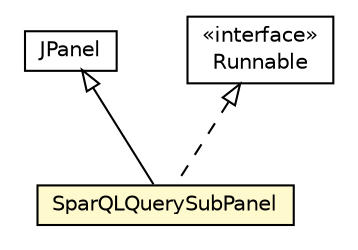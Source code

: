 #!/usr/local/bin/dot
#
# Class diagram 
# Generated by UMLGraph version R5_6-24-gf6e263 (http://www.umlgraph.org/)
#

digraph G {
	edge [fontname="Helvetica",fontsize=10,labelfontname="Helvetica",labelfontsize=10];
	node [fontname="Helvetica",fontsize=10,shape=plaintext];
	nodesep=0.25;
	ranksep=0.5;
	// org.universAAL.tools.SparQLQuerySubPanel
	c7790060 [label=<<table title="org.universAAL.tools.SparQLQuerySubPanel" border="0" cellborder="1" cellspacing="0" cellpadding="2" port="p" bgcolor="lemonChiffon" href="./SparQLQuerySubPanel.html">
		<tr><td><table border="0" cellspacing="0" cellpadding="1">
<tr><td align="center" balign="center"> SparQLQuerySubPanel </td></tr>
		</table></td></tr>
		</table>>, URL="./SparQLQuerySubPanel.html", fontname="Helvetica", fontcolor="black", fontsize=10.0];
	//org.universAAL.tools.SparQLQuerySubPanel extends javax.swing.JPanel
	c7790308:p -> c7790060:p [dir=back,arrowtail=empty];
	//org.universAAL.tools.SparQLQuerySubPanel implements java.lang.Runnable
	c7790309:p -> c7790060:p [dir=back,arrowtail=empty,style=dashed];
	// javax.swing.JPanel
	c7790308 [label=<<table title="javax.swing.JPanel" border="0" cellborder="1" cellspacing="0" cellpadding="2" port="p" href="http://java.sun.com/j2se/1.4.2/docs/api/javax/swing/JPanel.html">
		<tr><td><table border="0" cellspacing="0" cellpadding="1">
<tr><td align="center" balign="center"> JPanel </td></tr>
		</table></td></tr>
		</table>>, URL="http://java.sun.com/j2se/1.4.2/docs/api/javax/swing/JPanel.html", fontname="Helvetica", fontcolor="black", fontsize=10.0];
	// java.lang.Runnable
	c7790309 [label=<<table title="java.lang.Runnable" border="0" cellborder="1" cellspacing="0" cellpadding="2" port="p" href="http://java.sun.com/j2se/1.4.2/docs/api/java/lang/Runnable.html">
		<tr><td><table border="0" cellspacing="0" cellpadding="1">
<tr><td align="center" balign="center"> &#171;interface&#187; </td></tr>
<tr><td align="center" balign="center"> Runnable </td></tr>
		</table></td></tr>
		</table>>, URL="http://java.sun.com/j2se/1.4.2/docs/api/java/lang/Runnable.html", fontname="Helvetica", fontcolor="black", fontsize=10.0];
}

